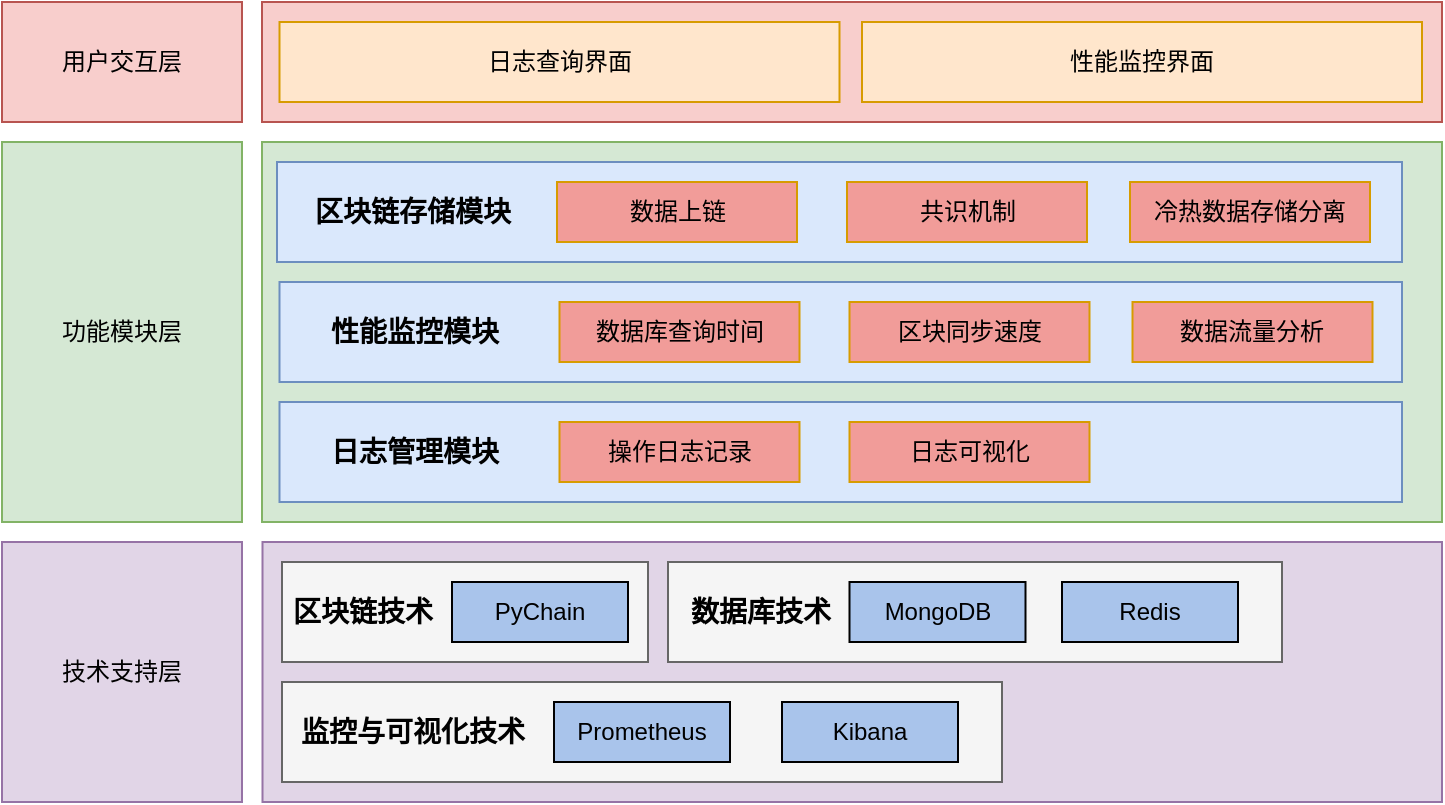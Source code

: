 <mxfile version="25.0.3">
  <diagram name="第 1 页" id="wzIM5UYt8_IGVO3KRIJ0">
    <mxGraphModel dx="866" dy="718" grid="1" gridSize="10" guides="1" tooltips="1" connect="1" arrows="1" fold="1" page="1" pageScale="1" pageWidth="827" pageHeight="1169" math="0" shadow="0">
      <root>
        <mxCell id="0" />
        <mxCell id="1" parent="0" />
        <mxCell id="iQJIAASou05XWEVt0V54-1" value="" style="rounded=0;whiteSpace=wrap;html=1;fillColor=#d5e8d4;strokeColor=#82b366;" vertex="1" parent="1">
          <mxGeometry x="230" y="160" width="590" height="190" as="geometry" />
        </mxCell>
        <mxCell id="iQJIAASou05XWEVt0V54-2" value="用户交互层" style="rounded=0;whiteSpace=wrap;html=1;fillColor=#f8cecc;strokeColor=#b85450;" vertex="1" parent="1">
          <mxGeometry x="100" y="90" width="120" height="60" as="geometry" />
        </mxCell>
        <mxCell id="iQJIAASou05XWEVt0V54-3" value="功能模块层" style="rounded=0;whiteSpace=wrap;html=1;fillColor=#d5e8d4;strokeColor=#82b366;" vertex="1" parent="1">
          <mxGeometry x="100" y="160" width="120" height="190" as="geometry" />
        </mxCell>
        <mxCell id="iQJIAASou05XWEVt0V54-4" value="" style="rounded=0;whiteSpace=wrap;html=1;fillColor=#f8cecc;strokeColor=#b85450;" vertex="1" parent="1">
          <mxGeometry x="230" y="90" width="590" height="60" as="geometry" />
        </mxCell>
        <mxCell id="iQJIAASou05XWEVt0V54-5" value="日志查询界面" style="rounded=0;whiteSpace=wrap;html=1;fillColor=#ffe6cc;strokeColor=#d79b00;" vertex="1" parent="1">
          <mxGeometry x="238.75" y="100" width="280" height="40" as="geometry" />
        </mxCell>
        <mxCell id="iQJIAASou05XWEVt0V54-6" value="性能监控界面" style="rounded=0;whiteSpace=wrap;html=1;fillColor=#ffe6cc;strokeColor=#d79b00;" vertex="1" parent="1">
          <mxGeometry x="530" y="100" width="280" height="40" as="geometry" />
        </mxCell>
        <mxCell id="iQJIAASou05XWEVt0V54-7" value="" style="rounded=0;whiteSpace=wrap;html=1;fillColor=#dae8fc;strokeColor=#6c8ebf;" vertex="1" parent="1">
          <mxGeometry x="237.5" y="170" width="562.5" height="50" as="geometry" />
        </mxCell>
        <mxCell id="iQJIAASou05XWEVt0V54-8" value="数据上链" style="rounded=0;whiteSpace=wrap;html=1;fillColor=#F19C99;strokeColor=#d79b00;" vertex="1" parent="1">
          <mxGeometry x="377.5" y="180" width="120" height="30" as="geometry" />
        </mxCell>
        <mxCell id="iQJIAASou05XWEVt0V54-9" value="共识机制 " style="rounded=0;whiteSpace=wrap;html=1;fillColor=#F19C99;strokeColor=#d79b00;" vertex="1" parent="1">
          <mxGeometry x="522.5" y="180" width="120" height="30" as="geometry" />
        </mxCell>
        <mxCell id="iQJIAASou05XWEVt0V54-10" value="&lt;b&gt;&lt;font style=&quot;font-size: 14px;&quot;&gt;区块链存储模块&lt;/font&gt;&lt;/b&gt;" style="text;html=1;align=center;verticalAlign=middle;resizable=0;points=[];autosize=1;strokeColor=none;fillColor=none;" vertex="1" parent="1">
          <mxGeometry x="245" y="180" width="120" height="30" as="geometry" />
        </mxCell>
        <mxCell id="iQJIAASou05XWEVt0V54-23" value="技术支持层" style="rounded=0;whiteSpace=wrap;html=1;fillColor=#e1d5e7;strokeColor=#9673a6;" vertex="1" parent="1">
          <mxGeometry x="100" y="360" width="120" height="130" as="geometry" />
        </mxCell>
        <mxCell id="iQJIAASou05XWEVt0V54-24" value="" style="rounded=0;whiteSpace=wrap;html=1;fillColor=#e1d5e7;strokeColor=#9673a6;" vertex="1" parent="1">
          <mxGeometry x="230.25" y="360" width="589.75" height="130" as="geometry" />
        </mxCell>
        <mxCell id="iQJIAASou05XWEVt0V54-25" value="" style="rounded=0;whiteSpace=wrap;html=1;fillColor=#f5f5f5;fontColor=#333333;strokeColor=#666666;" vertex="1" parent="1">
          <mxGeometry x="240" y="370" width="183" height="50" as="geometry" />
        </mxCell>
        <mxCell id="iQJIAASou05XWEVt0V54-26" value="&lt;b&gt;&lt;font style=&quot;font-size: 14px;&quot;&gt;区块链技术&lt;/font&gt;&lt;/b&gt;" style="text;html=1;align=center;verticalAlign=middle;resizable=0;points=[];autosize=1;strokeColor=none;fillColor=none;" vertex="1" parent="1">
          <mxGeometry x="235" y="380" width="90" height="30" as="geometry" />
        </mxCell>
        <mxCell id="iQJIAASou05XWEVt0V54-27" value="PyChain" style="rounded=0;whiteSpace=wrap;html=1;fillColor=#A9C4EB;" vertex="1" parent="1">
          <mxGeometry x="325" y="380" width="88" height="30" as="geometry" />
        </mxCell>
        <mxCell id="iQJIAASou05XWEVt0V54-29" value="" style="rounded=0;whiteSpace=wrap;html=1;fillColor=#f5f5f5;fontColor=#333333;strokeColor=#666666;" vertex="1" parent="1">
          <mxGeometry x="240" y="430" width="360" height="50" as="geometry" />
        </mxCell>
        <mxCell id="iQJIAASou05XWEVt0V54-30" value="&lt;b&gt;&lt;font style=&quot;font-size: 14px;&quot;&gt;监控与可视化技术&lt;/font&gt;&lt;/b&gt;" style="text;html=1;align=center;verticalAlign=middle;resizable=0;points=[];autosize=1;strokeColor=none;fillColor=none;" vertex="1" parent="1">
          <mxGeometry x="235" y="440" width="140" height="30" as="geometry" />
        </mxCell>
        <mxCell id="iQJIAASou05XWEVt0V54-31" value="Prometheus" style="rounded=0;whiteSpace=wrap;html=1;fillColor=#A9C4EB;" vertex="1" parent="1">
          <mxGeometry x="376" y="440" width="88" height="30" as="geometry" />
        </mxCell>
        <mxCell id="iQJIAASou05XWEVt0V54-32" value="Kibana" style="rounded=0;whiteSpace=wrap;html=1;fillColor=#A9C4EB;" vertex="1" parent="1">
          <mxGeometry x="490" y="440" width="88" height="30" as="geometry" />
        </mxCell>
        <mxCell id="iQJIAASou05XWEVt0V54-33" value="" style="rounded=0;whiteSpace=wrap;html=1;fillColor=#f5f5f5;fontColor=#333333;strokeColor=#666666;" vertex="1" parent="1">
          <mxGeometry x="433" y="370" width="307" height="50" as="geometry" />
        </mxCell>
        <mxCell id="iQJIAASou05XWEVt0V54-34" value="&lt;b&gt;&lt;font style=&quot;font-size: 14px;&quot;&gt;数据库技术&lt;/font&gt;&lt;/b&gt;" style="text;html=1;align=center;verticalAlign=middle;resizable=0;points=[];autosize=1;strokeColor=none;fillColor=none;" vertex="1" parent="1">
          <mxGeometry x="433.75" y="380" width="90" height="30" as="geometry" />
        </mxCell>
        <mxCell id="iQJIAASou05XWEVt0V54-35" value="MongoDB" style="rounded=0;whiteSpace=wrap;html=1;fillColor=#A9C4EB;" vertex="1" parent="1">
          <mxGeometry x="523.75" y="380" width="88" height="30" as="geometry" />
        </mxCell>
        <mxCell id="iQJIAASou05XWEVt0V54-36" value="Redis" style="rounded=0;whiteSpace=wrap;html=1;fillColor=#A9C4EB;" vertex="1" parent="1">
          <mxGeometry x="630" y="380" width="88" height="30" as="geometry" />
        </mxCell>
        <mxCell id="iQJIAASou05XWEVt0V54-42" value="冷热数据存储分离" style="rounded=0;whiteSpace=wrap;html=1;fillColor=#F19C99;strokeColor=#d79b00;" vertex="1" parent="1">
          <mxGeometry x="664" y="180" width="120" height="30" as="geometry" />
        </mxCell>
        <mxCell id="iQJIAASou05XWEVt0V54-43" value="" style="rounded=0;whiteSpace=wrap;html=1;fillColor=#dae8fc;strokeColor=#6c8ebf;" vertex="1" parent="1">
          <mxGeometry x="238.75" y="230" width="561.25" height="50" as="geometry" />
        </mxCell>
        <mxCell id="iQJIAASou05XWEVt0V54-44" value="数据库查询时间" style="rounded=0;whiteSpace=wrap;html=1;fillColor=#F19C99;strokeColor=#d79b00;" vertex="1" parent="1">
          <mxGeometry x="378.75" y="240" width="120" height="30" as="geometry" />
        </mxCell>
        <mxCell id="iQJIAASou05XWEVt0V54-45" value="区块同步速度 " style="rounded=0;whiteSpace=wrap;html=1;fillColor=#F19C99;strokeColor=#d79b00;" vertex="1" parent="1">
          <mxGeometry x="523.75" y="240" width="120" height="30" as="geometry" />
        </mxCell>
        <mxCell id="iQJIAASou05XWEVt0V54-46" value="&lt;b&gt;&lt;font style=&quot;font-size: 14px;&quot;&gt;性能监控模块&lt;/font&gt;&lt;/b&gt;" style="text;html=1;align=center;verticalAlign=middle;resizable=0;points=[];autosize=1;strokeColor=none;fillColor=none;" vertex="1" parent="1">
          <mxGeometry x="251.25" y="240" width="110" height="30" as="geometry" />
        </mxCell>
        <mxCell id="iQJIAASou05XWEVt0V54-47" value="数据流量分析" style="rounded=0;whiteSpace=wrap;html=1;fillColor=#F19C99;strokeColor=#d79b00;" vertex="1" parent="1">
          <mxGeometry x="665.25" y="240" width="120" height="30" as="geometry" />
        </mxCell>
        <mxCell id="iQJIAASou05XWEVt0V54-54" value="" style="rounded=0;whiteSpace=wrap;html=1;fillColor=#dae8fc;strokeColor=#6c8ebf;" vertex="1" parent="1">
          <mxGeometry x="238.75" y="290" width="561.25" height="50" as="geometry" />
        </mxCell>
        <mxCell id="iQJIAASou05XWEVt0V54-55" value="操作日志记录" style="rounded=0;whiteSpace=wrap;html=1;fillColor=#F19C99;strokeColor=#d79b00;" vertex="1" parent="1">
          <mxGeometry x="378.75" y="300" width="120" height="30" as="geometry" />
        </mxCell>
        <mxCell id="iQJIAASou05XWEVt0V54-56" value="日志可视化 " style="rounded=0;whiteSpace=wrap;html=1;fillColor=#F19C99;strokeColor=#d79b00;" vertex="1" parent="1">
          <mxGeometry x="523.75" y="300" width="120" height="30" as="geometry" />
        </mxCell>
        <mxCell id="iQJIAASou05XWEVt0V54-57" value="&lt;b&gt;&lt;font style=&quot;font-size: 14px;&quot;&gt;日志管理模块&lt;/font&gt;&lt;/b&gt;" style="text;html=1;align=center;verticalAlign=middle;resizable=0;points=[];autosize=1;strokeColor=none;fillColor=none;" vertex="1" parent="1">
          <mxGeometry x="251.25" y="300" width="110" height="30" as="geometry" />
        </mxCell>
      </root>
    </mxGraphModel>
  </diagram>
</mxfile>

